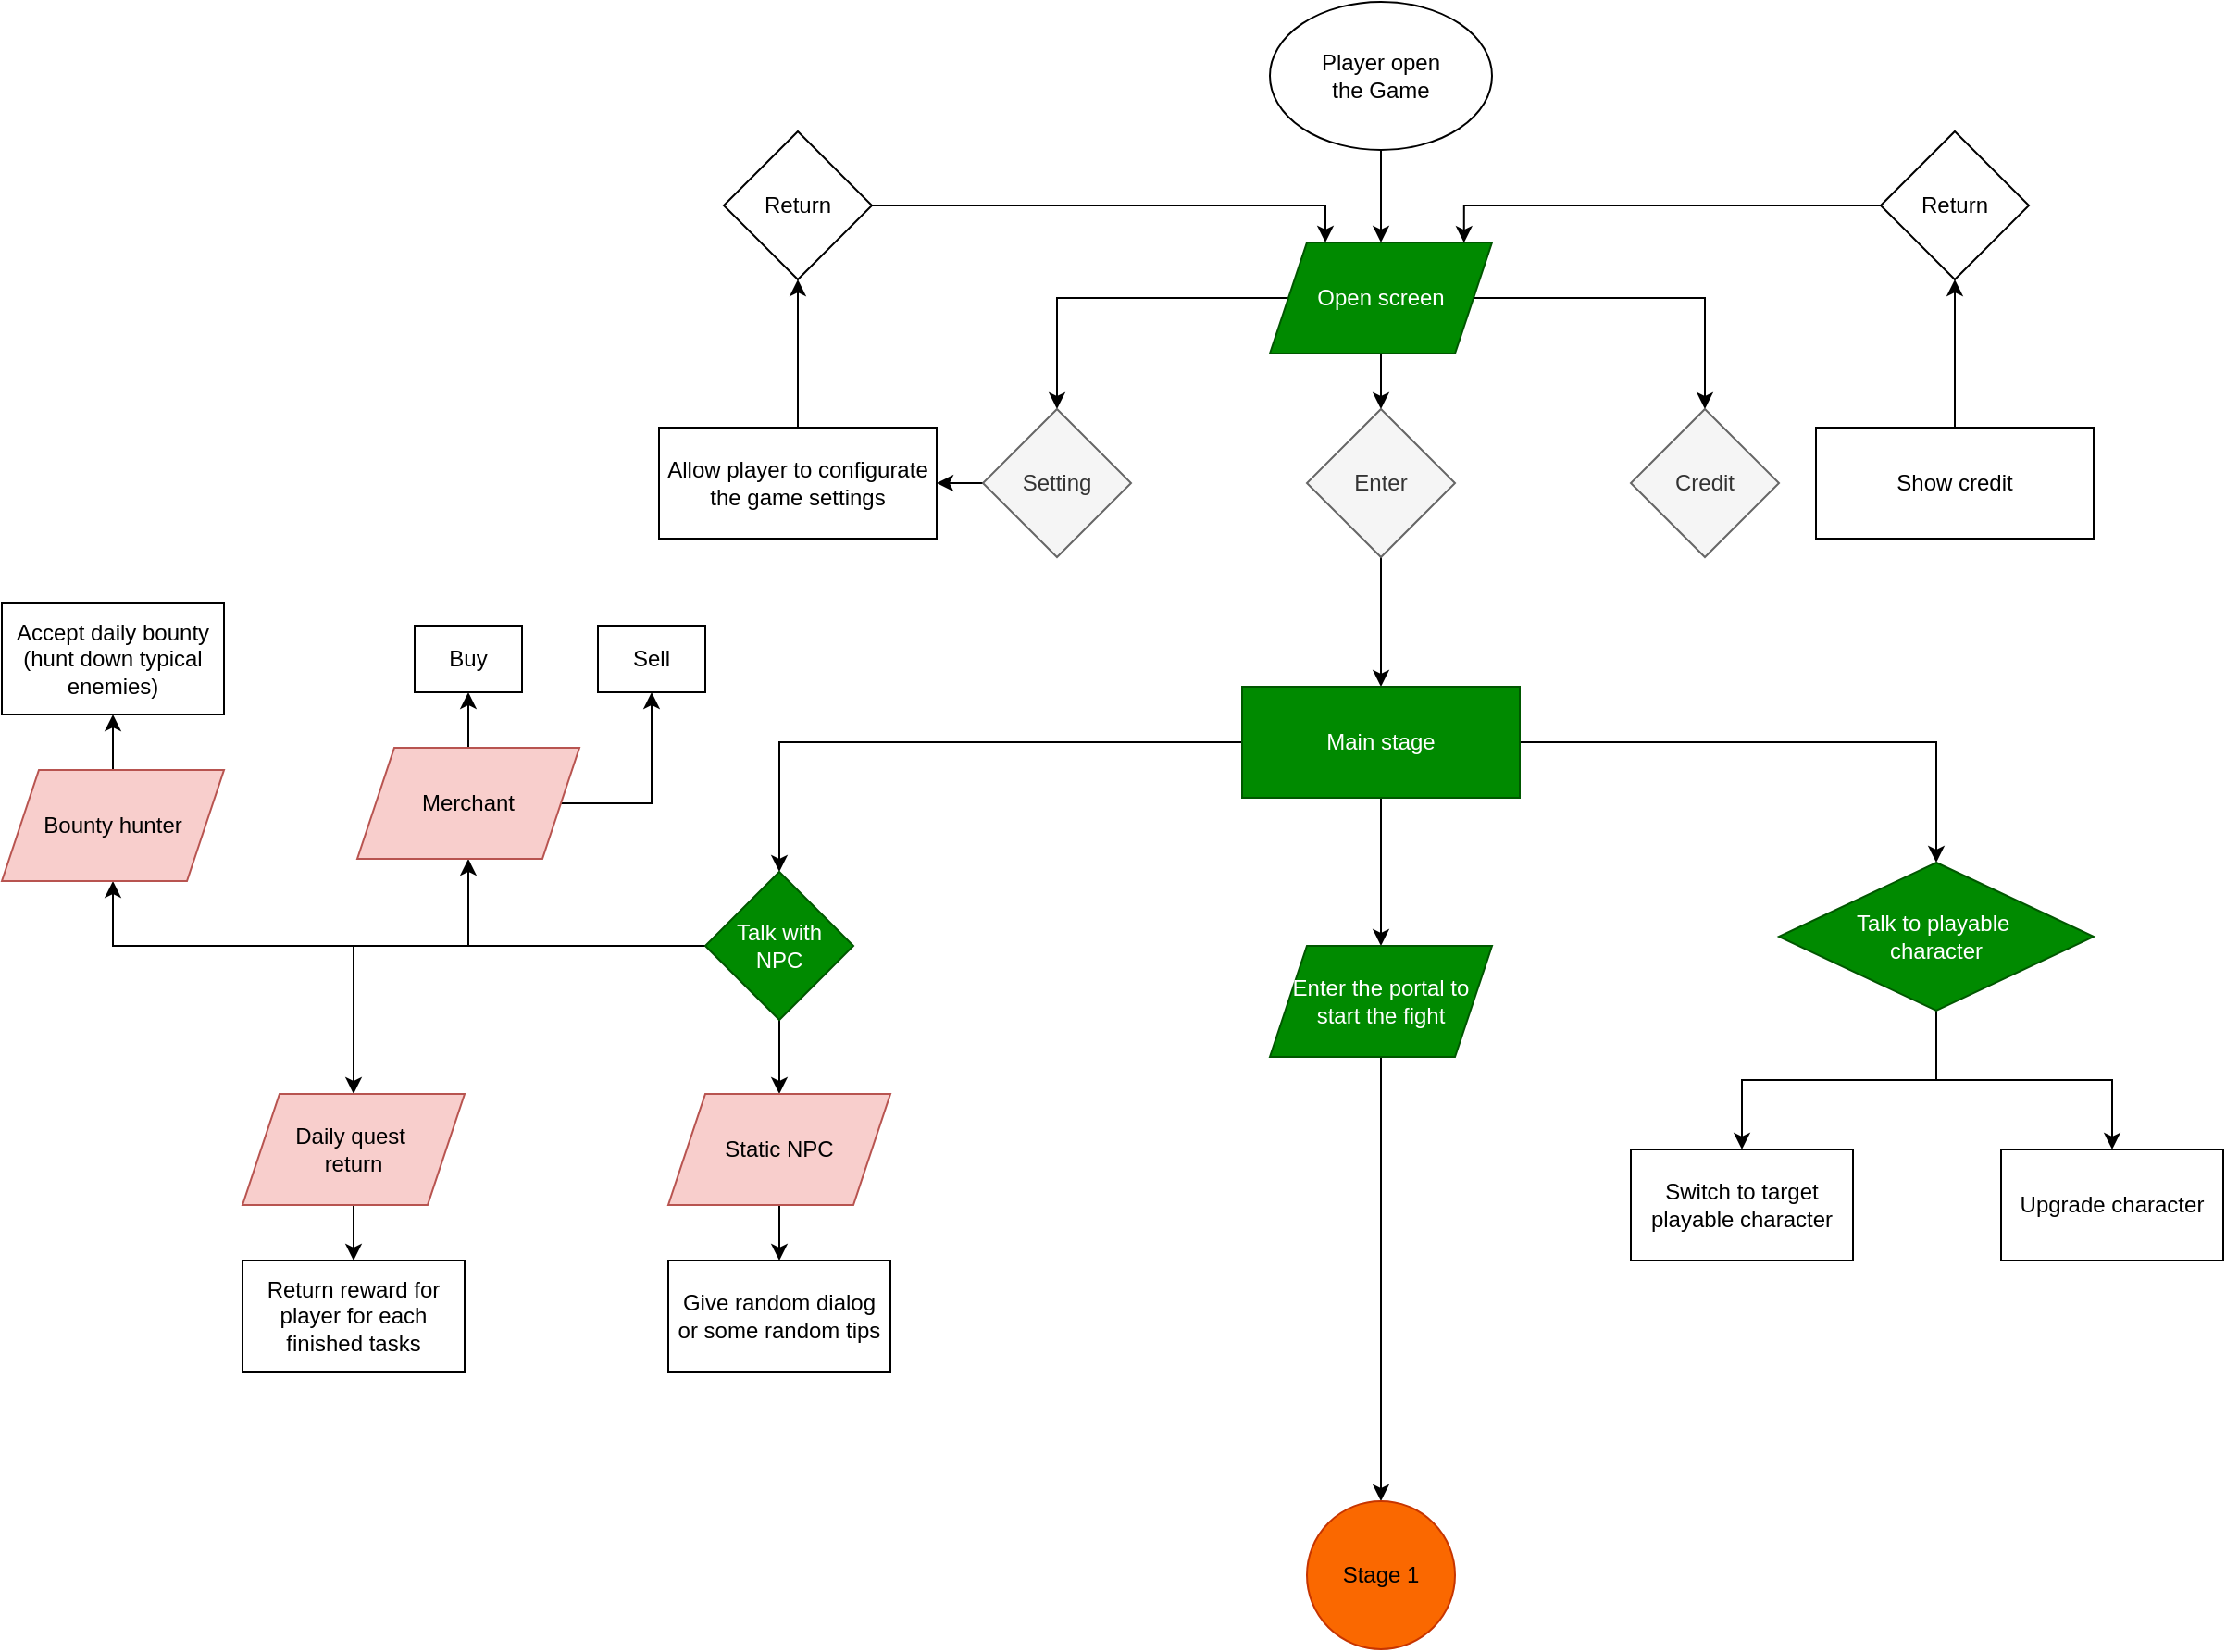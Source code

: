 <mxfile version="24.6.5" type="github" pages="2">
  <diagram name="Game-flowchart" id="mzJbTqpyfRkgzpyweL4M">
    <mxGraphModel dx="2230" dy="738" grid="1" gridSize="10" guides="1" tooltips="1" connect="1" arrows="1" fold="1" page="1" pageScale="1" pageWidth="850" pageHeight="1100" math="0" shadow="0">
      <root>
        <mxCell id="0" />
        <mxCell id="1" parent="0" />
        <mxCell id="QoFvrlMQni7rL53QiSBb-18" style="edgeStyle=orthogonalEdgeStyle;rounded=0;orthogonalLoop=1;jettySize=auto;html=1;entryX=0.5;entryY=0;entryDx=0;entryDy=0;" parent="1" source="QoFvrlMQni7rL53QiSBb-1" target="QoFvrlMQni7rL53QiSBb-10" edge="1">
          <mxGeometry relative="1" as="geometry" />
        </mxCell>
        <mxCell id="QoFvrlMQni7rL53QiSBb-1" value="Player open&lt;br&gt;the Game" style="ellipse;whiteSpace=wrap;html=1;" parent="1" vertex="1">
          <mxGeometry x="365" y="10" width="120" height="80" as="geometry" />
        </mxCell>
        <mxCell id="QoFvrlMQni7rL53QiSBb-14" style="edgeStyle=orthogonalEdgeStyle;rounded=0;orthogonalLoop=1;jettySize=auto;html=1;" parent="1" source="QoFvrlMQni7rL53QiSBb-10" target="QoFvrlMQni7rL53QiSBb-11" edge="1">
          <mxGeometry relative="1" as="geometry" />
        </mxCell>
        <mxCell id="QoFvrlMQni7rL53QiSBb-15" style="edgeStyle=orthogonalEdgeStyle;rounded=0;orthogonalLoop=1;jettySize=auto;html=1;" parent="1" source="QoFvrlMQni7rL53QiSBb-10" target="QoFvrlMQni7rL53QiSBb-12" edge="1">
          <mxGeometry relative="1" as="geometry" />
        </mxCell>
        <mxCell id="QoFvrlMQni7rL53QiSBb-16" style="edgeStyle=orthogonalEdgeStyle;rounded=0;orthogonalLoop=1;jettySize=auto;html=1;" parent="1" source="QoFvrlMQni7rL53QiSBb-10" target="QoFvrlMQni7rL53QiSBb-13" edge="1">
          <mxGeometry relative="1" as="geometry" />
        </mxCell>
        <mxCell id="QoFvrlMQni7rL53QiSBb-10" value="Open screen" style="shape=parallelogram;perimeter=parallelogramPerimeter;whiteSpace=wrap;html=1;fixedSize=1;fillColor=#008a00;fontColor=#ffffff;strokeColor=#005700;" parent="1" vertex="1">
          <mxGeometry x="365" y="140" width="120" height="60" as="geometry" />
        </mxCell>
        <mxCell id="UWSb3e3wchymhMPec0I4-20" style="edgeStyle=orthogonalEdgeStyle;rounded=0;orthogonalLoop=1;jettySize=auto;html=1;" edge="1" parent="1" source="QoFvrlMQni7rL53QiSBb-11" target="UWSb3e3wchymhMPec0I4-19">
          <mxGeometry relative="1" as="geometry" />
        </mxCell>
        <mxCell id="QoFvrlMQni7rL53QiSBb-11" value="Enter" style="rhombus;whiteSpace=wrap;html=1;fillColor=#f5f5f5;fontColor=#333333;strokeColor=#666666;" parent="1" vertex="1">
          <mxGeometry x="385" y="230" width="80" height="80" as="geometry" />
        </mxCell>
        <mxCell id="UWSb3e3wchymhMPec0I4-5" style="edgeStyle=orthogonalEdgeStyle;rounded=0;orthogonalLoop=1;jettySize=auto;html=1;" edge="1" parent="1" source="QoFvrlMQni7rL53QiSBb-12" target="UWSb3e3wchymhMPec0I4-4">
          <mxGeometry relative="1" as="geometry" />
        </mxCell>
        <mxCell id="QoFvrlMQni7rL53QiSBb-12" value="Setting" style="rhombus;whiteSpace=wrap;html=1;fillColor=#f5f5f5;fontColor=#333333;strokeColor=#666666;" parent="1" vertex="1">
          <mxGeometry x="210" y="230" width="80" height="80" as="geometry" />
        </mxCell>
        <mxCell id="QoFvrlMQni7rL53QiSBb-13" value="Credit" style="rhombus;whiteSpace=wrap;html=1;fillColor=#f5f5f5;fontColor=#333333;strokeColor=#666666;" parent="1" vertex="1">
          <mxGeometry x="560" y="230" width="80" height="80" as="geometry" />
        </mxCell>
        <mxCell id="UWSb3e3wchymhMPec0I4-11" style="edgeStyle=orthogonalEdgeStyle;rounded=0;orthogonalLoop=1;jettySize=auto;html=1;entryX=0.25;entryY=0;entryDx=0;entryDy=0;" edge="1" parent="1" source="UWSb3e3wchymhMPec0I4-2" target="QoFvrlMQni7rL53QiSBb-10">
          <mxGeometry relative="1" as="geometry" />
        </mxCell>
        <mxCell id="UWSb3e3wchymhMPec0I4-2" value="Return" style="rhombus;whiteSpace=wrap;html=1;" vertex="1" parent="1">
          <mxGeometry x="70" y="80" width="80" height="80" as="geometry" />
        </mxCell>
        <mxCell id="UWSb3e3wchymhMPec0I4-13" style="edgeStyle=orthogonalEdgeStyle;rounded=0;orthogonalLoop=1;jettySize=auto;html=1;" edge="1" parent="1" source="UWSb3e3wchymhMPec0I4-4" target="UWSb3e3wchymhMPec0I4-2">
          <mxGeometry relative="1" as="geometry" />
        </mxCell>
        <mxCell id="UWSb3e3wchymhMPec0I4-4" value="Allow player to configurate the game settings" style="rounded=0;whiteSpace=wrap;html=1;" vertex="1" parent="1">
          <mxGeometry x="35" y="240" width="150" height="60" as="geometry" />
        </mxCell>
        <mxCell id="UWSb3e3wchymhMPec0I4-16" style="edgeStyle=orthogonalEdgeStyle;rounded=0;orthogonalLoop=1;jettySize=auto;html=1;" edge="1" parent="1" source="UWSb3e3wchymhMPec0I4-14" target="UWSb3e3wchymhMPec0I4-15">
          <mxGeometry relative="1" as="geometry" />
        </mxCell>
        <mxCell id="UWSb3e3wchymhMPec0I4-14" value="Show credit" style="rounded=0;whiteSpace=wrap;html=1;" vertex="1" parent="1">
          <mxGeometry x="660" y="240" width="150" height="60" as="geometry" />
        </mxCell>
        <mxCell id="UWSb3e3wchymhMPec0I4-15" value="Return" style="rhombus;whiteSpace=wrap;html=1;" vertex="1" parent="1">
          <mxGeometry x="695" y="80" width="80" height="80" as="geometry" />
        </mxCell>
        <mxCell id="UWSb3e3wchymhMPec0I4-18" style="edgeStyle=orthogonalEdgeStyle;rounded=0;orthogonalLoop=1;jettySize=auto;html=1;entryX=0.874;entryY=0.002;entryDx=0;entryDy=0;entryPerimeter=0;" edge="1" parent="1" source="UWSb3e3wchymhMPec0I4-15" target="QoFvrlMQni7rL53QiSBb-10">
          <mxGeometry relative="1" as="geometry" />
        </mxCell>
        <mxCell id="UWSb3e3wchymhMPec0I4-22" style="edgeStyle=orthogonalEdgeStyle;rounded=0;orthogonalLoop=1;jettySize=auto;html=1;" edge="1" parent="1" source="UWSb3e3wchymhMPec0I4-19" target="UWSb3e3wchymhMPec0I4-21">
          <mxGeometry relative="1" as="geometry" />
        </mxCell>
        <mxCell id="UWSb3e3wchymhMPec0I4-24" style="edgeStyle=orthogonalEdgeStyle;rounded=0;orthogonalLoop=1;jettySize=auto;html=1;" edge="1" parent="1" source="UWSb3e3wchymhMPec0I4-19" target="UWSb3e3wchymhMPec0I4-26">
          <mxGeometry relative="1" as="geometry">
            <mxPoint x="105" y="450" as="targetPoint" />
          </mxGeometry>
        </mxCell>
        <mxCell id="UWSb3e3wchymhMPec0I4-67" style="edgeStyle=orthogonalEdgeStyle;rounded=0;orthogonalLoop=1;jettySize=auto;html=1;" edge="1" parent="1" source="UWSb3e3wchymhMPec0I4-19" target="UWSb3e3wchymhMPec0I4-65">
          <mxGeometry relative="1" as="geometry" />
        </mxCell>
        <mxCell id="UWSb3e3wchymhMPec0I4-19" value="Main stage" style="rounded=0;whiteSpace=wrap;html=1;fillColor=#008a00;fontColor=#ffffff;strokeColor=#005700;" vertex="1" parent="1">
          <mxGeometry x="350" y="380" width="150" height="60" as="geometry" />
        </mxCell>
        <mxCell id="UWSb3e3wchymhMPec0I4-72" style="edgeStyle=orthogonalEdgeStyle;rounded=0;orthogonalLoop=1;jettySize=auto;html=1;" edge="1" parent="1" source="UWSb3e3wchymhMPec0I4-21" target="UWSb3e3wchymhMPec0I4-80">
          <mxGeometry relative="1" as="geometry">
            <mxPoint x="425.5" y="810" as="targetPoint" />
          </mxGeometry>
        </mxCell>
        <mxCell id="UWSb3e3wchymhMPec0I4-21" value="Enter the portal to start the fight" style="shape=parallelogram;perimeter=parallelogramPerimeter;whiteSpace=wrap;html=1;fixedSize=1;fillColor=#008a00;fontColor=#ffffff;strokeColor=#005700;" vertex="1" parent="1">
          <mxGeometry x="365" y="520" width="120" height="60" as="geometry" />
        </mxCell>
        <mxCell id="UWSb3e3wchymhMPec0I4-28" style="edgeStyle=orthogonalEdgeStyle;rounded=0;orthogonalLoop=1;jettySize=auto;html=1;" edge="1" parent="1" source="UWSb3e3wchymhMPec0I4-26" target="UWSb3e3wchymhMPec0I4-27">
          <mxGeometry relative="1" as="geometry" />
        </mxCell>
        <mxCell id="UWSb3e3wchymhMPec0I4-57" style="edgeStyle=orthogonalEdgeStyle;rounded=0;orthogonalLoop=1;jettySize=auto;html=1;" edge="1" parent="1" source="UWSb3e3wchymhMPec0I4-26" target="UWSb3e3wchymhMPec0I4-54">
          <mxGeometry relative="1" as="geometry" />
        </mxCell>
        <mxCell id="UWSb3e3wchymhMPec0I4-60" style="edgeStyle=orthogonalEdgeStyle;rounded=0;orthogonalLoop=1;jettySize=auto;html=1;entryX=0.5;entryY=1;entryDx=0;entryDy=0;" edge="1" parent="1" source="UWSb3e3wchymhMPec0I4-26" target="UWSb3e3wchymhMPec0I4-46">
          <mxGeometry relative="1" as="geometry" />
        </mxCell>
        <mxCell id="UWSb3e3wchymhMPec0I4-64" style="edgeStyle=orthogonalEdgeStyle;rounded=0;orthogonalLoop=1;jettySize=auto;html=1;" edge="1" parent="1" source="UWSb3e3wchymhMPec0I4-26" target="UWSb3e3wchymhMPec0I4-61">
          <mxGeometry relative="1" as="geometry" />
        </mxCell>
        <mxCell id="UWSb3e3wchymhMPec0I4-26" value="Talk with &lt;br&gt;NPC" style="rhombus;whiteSpace=wrap;html=1;fillColor=#008a00;strokeColor=#005700;fontColor=#ffffff;" vertex="1" parent="1">
          <mxGeometry x="60" y="480" width="80" height="80" as="geometry" />
        </mxCell>
        <mxCell id="UWSb3e3wchymhMPec0I4-49" style="edgeStyle=orthogonalEdgeStyle;rounded=0;orthogonalLoop=1;jettySize=auto;html=1;" edge="1" parent="1" source="UWSb3e3wchymhMPec0I4-27" target="UWSb3e3wchymhMPec0I4-48">
          <mxGeometry relative="1" as="geometry" />
        </mxCell>
        <mxCell id="UWSb3e3wchymhMPec0I4-51" style="edgeStyle=orthogonalEdgeStyle;rounded=0;orthogonalLoop=1;jettySize=auto;html=1;" edge="1" parent="1" source="UWSb3e3wchymhMPec0I4-27" target="UWSb3e3wchymhMPec0I4-50">
          <mxGeometry relative="1" as="geometry" />
        </mxCell>
        <mxCell id="UWSb3e3wchymhMPec0I4-27" value="Merchant" style="shape=parallelogram;perimeter=parallelogramPerimeter;whiteSpace=wrap;html=1;fixedSize=1;fillColor=#f8cecc;strokeColor=#b85450;" vertex="1" parent="1">
          <mxGeometry x="-128" y="413" width="120" height="60" as="geometry" />
        </mxCell>
        <mxCell id="UWSb3e3wchymhMPec0I4-42" value="Switch to target playable character" style="rounded=0;whiteSpace=wrap;html=1;" vertex="1" parent="1">
          <mxGeometry x="560" y="630" width="120" height="60" as="geometry" />
        </mxCell>
        <mxCell id="UWSb3e3wchymhMPec0I4-43" value="Upgrade character" style="rounded=0;whiteSpace=wrap;html=1;" vertex="1" parent="1">
          <mxGeometry x="760" y="630" width="120" height="60" as="geometry" />
        </mxCell>
        <mxCell id="UWSb3e3wchymhMPec0I4-56" style="edgeStyle=orthogonalEdgeStyle;rounded=0;orthogonalLoop=1;jettySize=auto;html=1;" edge="1" parent="1" source="UWSb3e3wchymhMPec0I4-46" target="UWSb3e3wchymhMPec0I4-52">
          <mxGeometry relative="1" as="geometry" />
        </mxCell>
        <mxCell id="UWSb3e3wchymhMPec0I4-46" value="Bounty hunter" style="shape=parallelogram;perimeter=parallelogramPerimeter;whiteSpace=wrap;html=1;fixedSize=1;fillColor=#f8cecc;strokeColor=#b85450;" vertex="1" parent="1">
          <mxGeometry x="-320" y="425" width="120" height="60" as="geometry" />
        </mxCell>
        <mxCell id="UWSb3e3wchymhMPec0I4-48" value="Buy" style="rounded=0;whiteSpace=wrap;html=1;" vertex="1" parent="1">
          <mxGeometry x="-97" y="347" width="58" height="36" as="geometry" />
        </mxCell>
        <mxCell id="UWSb3e3wchymhMPec0I4-50" value="Sell" style="rounded=0;whiteSpace=wrap;html=1;" vertex="1" parent="1">
          <mxGeometry x="2" y="347" width="58" height="36" as="geometry" />
        </mxCell>
        <mxCell id="UWSb3e3wchymhMPec0I4-52" value="Accept daily bounty&lt;br&gt;(hunt down typical enemies)" style="rounded=0;whiteSpace=wrap;html=1;" vertex="1" parent="1">
          <mxGeometry x="-320" y="335" width="120" height="60" as="geometry" />
        </mxCell>
        <mxCell id="UWSb3e3wchymhMPec0I4-59" style="edgeStyle=orthogonalEdgeStyle;rounded=0;orthogonalLoop=1;jettySize=auto;html=1;" edge="1" parent="1" source="UWSb3e3wchymhMPec0I4-54" target="UWSb3e3wchymhMPec0I4-58">
          <mxGeometry relative="1" as="geometry" />
        </mxCell>
        <mxCell id="UWSb3e3wchymhMPec0I4-54" value="Daily quest&amp;nbsp;&lt;div&gt;return&lt;/div&gt;" style="shape=parallelogram;perimeter=parallelogramPerimeter;whiteSpace=wrap;html=1;fixedSize=1;fillColor=#f8cecc;strokeColor=#b85450;" vertex="1" parent="1">
          <mxGeometry x="-190" y="600" width="120" height="60" as="geometry" />
        </mxCell>
        <mxCell id="UWSb3e3wchymhMPec0I4-58" value="Return reward for player for each finished tasks" style="rounded=0;whiteSpace=wrap;html=1;" vertex="1" parent="1">
          <mxGeometry x="-190" y="690" width="120" height="60" as="geometry" />
        </mxCell>
        <mxCell id="UWSb3e3wchymhMPec0I4-63" style="edgeStyle=orthogonalEdgeStyle;rounded=0;orthogonalLoop=1;jettySize=auto;html=1;" edge="1" parent="1" source="UWSb3e3wchymhMPec0I4-61" target="UWSb3e3wchymhMPec0I4-62">
          <mxGeometry relative="1" as="geometry" />
        </mxCell>
        <mxCell id="UWSb3e3wchymhMPec0I4-61" value="Static NPC" style="shape=parallelogram;perimeter=parallelogramPerimeter;whiteSpace=wrap;html=1;fixedSize=1;fillColor=#f8cecc;strokeColor=#b85450;" vertex="1" parent="1">
          <mxGeometry x="40" y="600" width="120" height="60" as="geometry" />
        </mxCell>
        <mxCell id="UWSb3e3wchymhMPec0I4-62" value="Give random dialog or some random tips" style="rounded=0;whiteSpace=wrap;html=1;" vertex="1" parent="1">
          <mxGeometry x="40" y="690" width="120" height="60" as="geometry" />
        </mxCell>
        <mxCell id="UWSb3e3wchymhMPec0I4-68" style="edgeStyle=orthogonalEdgeStyle;rounded=0;orthogonalLoop=1;jettySize=auto;html=1;" edge="1" parent="1" source="UWSb3e3wchymhMPec0I4-65" target="UWSb3e3wchymhMPec0I4-42">
          <mxGeometry relative="1" as="geometry" />
        </mxCell>
        <mxCell id="UWSb3e3wchymhMPec0I4-69" style="edgeStyle=orthogonalEdgeStyle;rounded=0;orthogonalLoop=1;jettySize=auto;html=1;" edge="1" parent="1" source="UWSb3e3wchymhMPec0I4-65" target="UWSb3e3wchymhMPec0I4-43">
          <mxGeometry relative="1" as="geometry" />
        </mxCell>
        <mxCell id="UWSb3e3wchymhMPec0I4-65" value="Talk to playable&amp;nbsp;&lt;div&gt;character&lt;/div&gt;" style="rhombus;whiteSpace=wrap;html=1;fillColor=#008a00;strokeColor=#005700;fontColor=#ffffff;" vertex="1" parent="1">
          <mxGeometry x="640" y="475" width="170" height="80" as="geometry" />
        </mxCell>
        <UserObject label="Stage 1" link="data:page/id,hNDS2GWP3OPhTWW8uheu" id="UWSb3e3wchymhMPec0I4-80">
          <mxCell style="ellipse;whiteSpace=wrap;html=1;aspect=fixed;fillColor=#fa6800;fontColor=#000000;strokeColor=#C73500;" vertex="1" parent="1">
            <mxGeometry x="385" y="820" width="80" height="80" as="geometry" />
          </mxCell>
        </UserObject>
      </root>
    </mxGraphModel>
  </diagram>
  <diagram id="hNDS2GWP3OPhTWW8uheu" name="Stage-flow-chart">
    <mxGraphModel dx="1624" dy="868" grid="1" gridSize="10" guides="1" tooltips="1" connect="1" arrows="1" fold="1" page="1" pageScale="1" pageWidth="850" pageHeight="1100" math="0" shadow="0">
      <root>
        <mxCell id="0" />
        <mxCell id="1" parent="0" />
        <mxCell id="i84Xbdomwvime46jARMH-6" style="edgeStyle=orthogonalEdgeStyle;rounded=0;orthogonalLoop=1;jettySize=auto;html=1;" edge="1" parent="1" source="i84Xbdomwvime46jARMH-2" target="i84Xbdomwvime46jARMH-5">
          <mxGeometry relative="1" as="geometry" />
        </mxCell>
        <mxCell id="i84Xbdomwvime46jARMH-2" value="Combat &amp;amp;&amp;nbsp;&lt;div&gt;Explore&lt;/div&gt;" style="shape=parallelogram;perimeter=parallelogramPerimeter;whiteSpace=wrap;html=1;fixedSize=1;" vertex="1" parent="1">
          <mxGeometry x="407.25" y="130" width="120" height="60" as="geometry" />
        </mxCell>
        <mxCell id="i84Xbdomwvime46jARMH-4" style="edgeStyle=orthogonalEdgeStyle;rounded=0;orthogonalLoop=1;jettySize=auto;html=1;" edge="1" parent="1" source="i84Xbdomwvime46jARMH-3" target="i84Xbdomwvime46jARMH-2">
          <mxGeometry relative="1" as="geometry" />
        </mxCell>
        <mxCell id="i84Xbdomwvime46jARMH-3" value="Stage 1" style="ellipse;whiteSpace=wrap;html=1;" vertex="1" parent="1">
          <mxGeometry x="407.25" y="10" width="120" height="80" as="geometry" />
        </mxCell>
        <mxCell id="i84Xbdomwvime46jARMH-9" style="edgeStyle=orthogonalEdgeStyle;rounded=0;orthogonalLoop=1;jettySize=auto;html=1;" edge="1" parent="1" source="i84Xbdomwvime46jARMH-5" target="i84Xbdomwvime46jARMH-8">
          <mxGeometry relative="1" as="geometry" />
        </mxCell>
        <mxCell id="i84Xbdomwvime46jARMH-10" value="FALSE" style="edgeLabel;html=1;align=center;verticalAlign=middle;resizable=0;points=[];" vertex="1" connectable="0" parent="i84Xbdomwvime46jARMH-9">
          <mxGeometry x="-0.17" y="2" relative="1" as="geometry">
            <mxPoint as="offset" />
          </mxGeometry>
        </mxCell>
        <mxCell id="IY4VIh5cQzdbZIAKpX3d-4" style="edgeStyle=orthogonalEdgeStyle;rounded=0;orthogonalLoop=1;jettySize=auto;html=1;" edge="1" parent="1" source="i84Xbdomwvime46jARMH-18" target="i84Xbdomwvime46jARMH-16">
          <mxGeometry relative="1" as="geometry" />
        </mxCell>
        <mxCell id="i84Xbdomwvime46jARMH-5" value="Death" style="rhombus;whiteSpace=wrap;html=1;" vertex="1" parent="1">
          <mxGeometry x="427.25" y="230" width="80" height="80" as="geometry" />
        </mxCell>
        <mxCell id="i84Xbdomwvime46jARMH-15" style="edgeStyle=orthogonalEdgeStyle;rounded=0;orthogonalLoop=1;jettySize=auto;html=1;" edge="1" parent="1" source="i84Xbdomwvime46jARMH-8" target="i84Xbdomwvime46jARMH-12">
          <mxGeometry relative="1" as="geometry" />
        </mxCell>
        <mxCell id="i84Xbdomwvime46jARMH-8" value="Stage 2" style="ellipse;whiteSpace=wrap;html=1;" vertex="1" parent="1">
          <mxGeometry x="407.25" y="360" width="120" height="80" as="geometry" />
        </mxCell>
        <mxCell id="i84Xbdomwvime46jARMH-11" style="edgeStyle=orthogonalEdgeStyle;rounded=0;orthogonalLoop=1;jettySize=auto;html=1;" edge="1" parent="1" source="i84Xbdomwvime46jARMH-12" target="i84Xbdomwvime46jARMH-14">
          <mxGeometry relative="1" as="geometry" />
        </mxCell>
        <mxCell id="i84Xbdomwvime46jARMH-12" value="Combat &amp;amp;&amp;nbsp;&lt;div&gt;Explore&lt;/div&gt;" style="shape=parallelogram;perimeter=parallelogramPerimeter;whiteSpace=wrap;html=1;fixedSize=1;" vertex="1" parent="1">
          <mxGeometry x="407.25" y="490" width="120" height="60" as="geometry" />
        </mxCell>
        <mxCell id="IY4VIh5cQzdbZIAKpX3d-1" style="edgeStyle=orthogonalEdgeStyle;rounded=0;orthogonalLoop=1;jettySize=auto;html=1;" edge="1" parent="1" source="i84Xbdomwvime46jARMH-14" target="i84Xbdomwvime46jARMH-16">
          <mxGeometry relative="1" as="geometry" />
        </mxCell>
        <mxCell id="IY4VIh5cQzdbZIAKpX3d-2" value="TRUE" style="edgeLabel;html=1;align=center;verticalAlign=middle;resizable=0;points=[];" vertex="1" connectable="0" parent="IY4VIh5cQzdbZIAKpX3d-1">
          <mxGeometry x="-0.005" y="-4" relative="1" as="geometry">
            <mxPoint x="31" y="4" as="offset" />
          </mxGeometry>
        </mxCell>
        <mxCell id="IY4VIh5cQzdbZIAKpX3d-7" value="FALSE" style="edgeStyle=orthogonalEdgeStyle;rounded=0;orthogonalLoop=1;jettySize=auto;html=1;" edge="1" parent="1" source="i84Xbdomwvime46jARMH-14" target="IY4VIh5cQzdbZIAKpX3d-6">
          <mxGeometry relative="1" as="geometry" />
        </mxCell>
        <mxCell id="i84Xbdomwvime46jARMH-14" value="Death" style="rhombus;whiteSpace=wrap;html=1;" vertex="1" parent="1">
          <mxGeometry x="427.25" y="600" width="80" height="80" as="geometry" />
        </mxCell>
        <UserObject label="Main stage" link="data:page/id,mzJbTqpyfRkgzpyweL4M" id="i84Xbdomwvime46jARMH-16">
          <mxCell style="ellipse;whiteSpace=wrap;html=1;aspect=fixed;" vertex="1" parent="1">
            <mxGeometry x="180" y="510" width="80" height="80" as="geometry" />
          </mxCell>
        </UserObject>
        <mxCell id="IY4VIh5cQzdbZIAKpX3d-5" value="" style="edgeStyle=orthogonalEdgeStyle;rounded=0;orthogonalLoop=1;jettySize=auto;html=1;" edge="1" parent="1" source="i84Xbdomwvime46jARMH-5" target="i84Xbdomwvime46jARMH-18">
          <mxGeometry relative="1" as="geometry">
            <mxPoint x="427" y="270" as="sourcePoint" />
            <mxPoint x="220" y="510" as="targetPoint" />
          </mxGeometry>
        </mxCell>
        <mxCell id="i84Xbdomwvime46jARMH-18" value="TRUE" style="text;html=1;align=center;verticalAlign=middle;resizable=0;points=[];autosize=1;strokeColor=none;fillColor=none;" vertex="1" parent="1">
          <mxGeometry x="300" y="255" width="60" height="30" as="geometry" />
        </mxCell>
        <mxCell id="IY4VIh5cQzdbZIAKpX3d-28" style="edgeStyle=orthogonalEdgeStyle;rounded=0;orthogonalLoop=1;jettySize=auto;html=1;" edge="1" parent="1" source="IY4VIh5cQzdbZIAKpX3d-6" target="IY4VIh5cQzdbZIAKpX3d-25">
          <mxGeometry relative="1" as="geometry" />
        </mxCell>
        <mxCell id="IY4VIh5cQzdbZIAKpX3d-6" value="Stage 3" style="ellipse;whiteSpace=wrap;html=1;" vertex="1" parent="1">
          <mxGeometry x="407.25" y="730" width="120" height="80" as="geometry" />
        </mxCell>
        <mxCell id="IY4VIh5cQzdbZIAKpX3d-12" style="edgeStyle=orthogonalEdgeStyle;rounded=0;orthogonalLoop=1;jettySize=auto;html=1;" edge="1" parent="1" source="IY4VIh5cQzdbZIAKpX3d-8" target="IY4VIh5cQzdbZIAKpX3d-9">
          <mxGeometry relative="1" as="geometry" />
        </mxCell>
        <mxCell id="IY4VIh5cQzdbZIAKpX3d-16" style="edgeStyle=orthogonalEdgeStyle;rounded=0;orthogonalLoop=1;jettySize=auto;html=1;entryX=0.5;entryY=0;entryDx=0;entryDy=0;" edge="1" parent="1" source="IY4VIh5cQzdbZIAKpX3d-8" target="IY4VIh5cQzdbZIAKpX3d-15">
          <mxGeometry relative="1" as="geometry" />
        </mxCell>
        <mxCell id="IY4VIh5cQzdbZIAKpX3d-8" value="Stage 1" style="rounded=0;whiteSpace=wrap;html=1;" vertex="1" parent="1">
          <mxGeometry x="1220" y="10" width="120" height="60" as="geometry" />
        </mxCell>
        <mxCell id="IY4VIh5cQzdbZIAKpX3d-13" style="edgeStyle=orthogonalEdgeStyle;rounded=0;orthogonalLoop=1;jettySize=auto;html=1;" edge="1" parent="1" source="IY4VIh5cQzdbZIAKpX3d-9" target="IY4VIh5cQzdbZIAKpX3d-10">
          <mxGeometry relative="1" as="geometry" />
        </mxCell>
        <mxCell id="IY4VIh5cQzdbZIAKpX3d-20" style="edgeStyle=orthogonalEdgeStyle;rounded=0;orthogonalLoop=1;jettySize=auto;html=1;entryX=0.5;entryY=0;entryDx=0;entryDy=0;" edge="1" parent="1" source="IY4VIh5cQzdbZIAKpX3d-9" target="IY4VIh5cQzdbZIAKpX3d-19">
          <mxGeometry relative="1" as="geometry" />
        </mxCell>
        <mxCell id="IY4VIh5cQzdbZIAKpX3d-9" value="Stage 2" style="rounded=0;whiteSpace=wrap;html=1;" vertex="1" parent="1">
          <mxGeometry x="1220" y="110" width="120" height="60" as="geometry" />
        </mxCell>
        <mxCell id="IY4VIh5cQzdbZIAKpX3d-14" style="edgeStyle=orthogonalEdgeStyle;rounded=0;orthogonalLoop=1;jettySize=auto;html=1;" edge="1" parent="1" source="IY4VIh5cQzdbZIAKpX3d-10" target="IY4VIh5cQzdbZIAKpX3d-11">
          <mxGeometry relative="1" as="geometry" />
        </mxCell>
        <mxCell id="IY4VIh5cQzdbZIAKpX3d-10" value="Stage 3" style="rounded=0;whiteSpace=wrap;html=1;" vertex="1" parent="1">
          <mxGeometry x="1220" y="210" width="120" height="60" as="geometry" />
        </mxCell>
        <mxCell id="IY4VIh5cQzdbZIAKpX3d-11" value="Ending stage&lt;div&gt;(No fighting)&lt;br&gt;(Show case stats)&lt;/div&gt;" style="rounded=0;whiteSpace=wrap;html=1;" vertex="1" parent="1">
          <mxGeometry x="1220" y="310" width="120" height="60" as="geometry" />
        </mxCell>
        <mxCell id="IY4VIh5cQzdbZIAKpX3d-18" style="edgeStyle=orthogonalEdgeStyle;rounded=0;orthogonalLoop=1;jettySize=auto;html=1;exitX=0.5;exitY=1;exitDx=0;exitDy=0;entryX=1;entryY=0.5;entryDx=0;entryDy=0;" edge="1" parent="1" source="IY4VIh5cQzdbZIAKpX3d-15" target="IY4VIh5cQzdbZIAKpX3d-10">
          <mxGeometry relative="1" as="geometry" />
        </mxCell>
        <mxCell id="IY4VIh5cQzdbZIAKpX3d-15" value="Sub stage 2" style="rounded=1;whiteSpace=wrap;html=1;" vertex="1" parent="1">
          <mxGeometry x="1390" y="110" width="120" height="60" as="geometry" />
        </mxCell>
        <mxCell id="IY4VIh5cQzdbZIAKpX3d-23" style="edgeStyle=orthogonalEdgeStyle;rounded=0;orthogonalLoop=1;jettySize=auto;html=1;exitX=0.5;exitY=1;exitDx=0;exitDy=0;entryX=0;entryY=0.5;entryDx=0;entryDy=0;" edge="1" parent="1" source="IY4VIh5cQzdbZIAKpX3d-19" target="IY4VIh5cQzdbZIAKpX3d-11">
          <mxGeometry relative="1" as="geometry" />
        </mxCell>
        <mxCell id="IY4VIh5cQzdbZIAKpX3d-19" value="Sub stage 3" style="rounded=1;whiteSpace=wrap;html=1;" vertex="1" parent="1">
          <mxGeometry x="1040" y="210" width="120" height="60" as="geometry" />
        </mxCell>
        <mxCell id="IY4VIh5cQzdbZIAKpX3d-24" style="edgeStyle=orthogonalEdgeStyle;rounded=0;orthogonalLoop=1;jettySize=auto;html=1;" edge="1" parent="1" source="IY4VIh5cQzdbZIAKpX3d-25" target="IY4VIh5cQzdbZIAKpX3d-27">
          <mxGeometry relative="1" as="geometry" />
        </mxCell>
        <mxCell id="IY4VIh5cQzdbZIAKpX3d-25" value="Combat &amp;amp;&amp;nbsp;&lt;div&gt;Explore&lt;/div&gt;" style="shape=parallelogram;perimeter=parallelogramPerimeter;whiteSpace=wrap;html=1;fixedSize=1;" vertex="1" parent="1">
          <mxGeometry x="407.25" y="850" width="120" height="60" as="geometry" />
        </mxCell>
        <mxCell id="IY4VIh5cQzdbZIAKpX3d-29" style="edgeStyle=orthogonalEdgeStyle;rounded=0;orthogonalLoop=1;jettySize=auto;html=1;" edge="1" parent="1">
          <mxGeometry relative="1" as="geometry">
            <mxPoint x="219.97" y="590" as="targetPoint" />
            <mxPoint x="427.254" y="999.966" as="sourcePoint" />
          </mxGeometry>
        </mxCell>
        <mxCell id="IY4VIh5cQzdbZIAKpX3d-30" value="TRUE" style="edgeLabel;html=1;align=center;verticalAlign=middle;resizable=0;points=[];" vertex="1" connectable="0" parent="IY4VIh5cQzdbZIAKpX3d-29">
          <mxGeometry x="-0.719" relative="1" as="geometry">
            <mxPoint as="offset" />
          </mxGeometry>
        </mxCell>
        <mxCell id="IY4VIh5cQzdbZIAKpX3d-35" style="edgeStyle=orthogonalEdgeStyle;rounded=0;orthogonalLoop=1;jettySize=auto;html=1;exitX=0.5;exitY=1;exitDx=0;exitDy=0;entryX=0.5;entryY=1;entryDx=0;entryDy=0;" edge="1" parent="1" source="IY4VIh5cQzdbZIAKpX3d-27" target="IY4VIh5cQzdbZIAKpX3d-31">
          <mxGeometry relative="1" as="geometry" />
        </mxCell>
        <mxCell id="IY4VIh5cQzdbZIAKpX3d-27" value="Death" style="rhombus;whiteSpace=wrap;html=1;" vertex="1" parent="1">
          <mxGeometry x="427.25" y="960" width="80" height="80" as="geometry" />
        </mxCell>
        <mxCell id="IY4VIh5cQzdbZIAKpX3d-38" style="edgeStyle=orthogonalEdgeStyle;rounded=0;orthogonalLoop=1;jettySize=auto;html=1;exitX=0.5;exitY=0;exitDx=0;exitDy=0;entryX=0;entryY=0.5;entryDx=0;entryDy=0;" edge="1" parent="1" source="IY4VIh5cQzdbZIAKpX3d-31" target="i84Xbdomwvime46jARMH-16">
          <mxGeometry relative="1" as="geometry" />
        </mxCell>
        <mxCell id="IY4VIh5cQzdbZIAKpX3d-31" value="Ending stage" style="ellipse;whiteSpace=wrap;html=1;" vertex="1" parent="1">
          <mxGeometry x="50" y="860" width="120" height="80" as="geometry" />
        </mxCell>
        <mxCell id="IY4VIh5cQzdbZIAKpX3d-36" value="FALSE" style="text;html=1;align=center;verticalAlign=middle;resizable=0;points=[];autosize=1;strokeColor=none;fillColor=none;" vertex="1" parent="1">
          <mxGeometry x="240" y="1038" width="60" height="30" as="geometry" />
        </mxCell>
      </root>
    </mxGraphModel>
  </diagram>
</mxfile>
